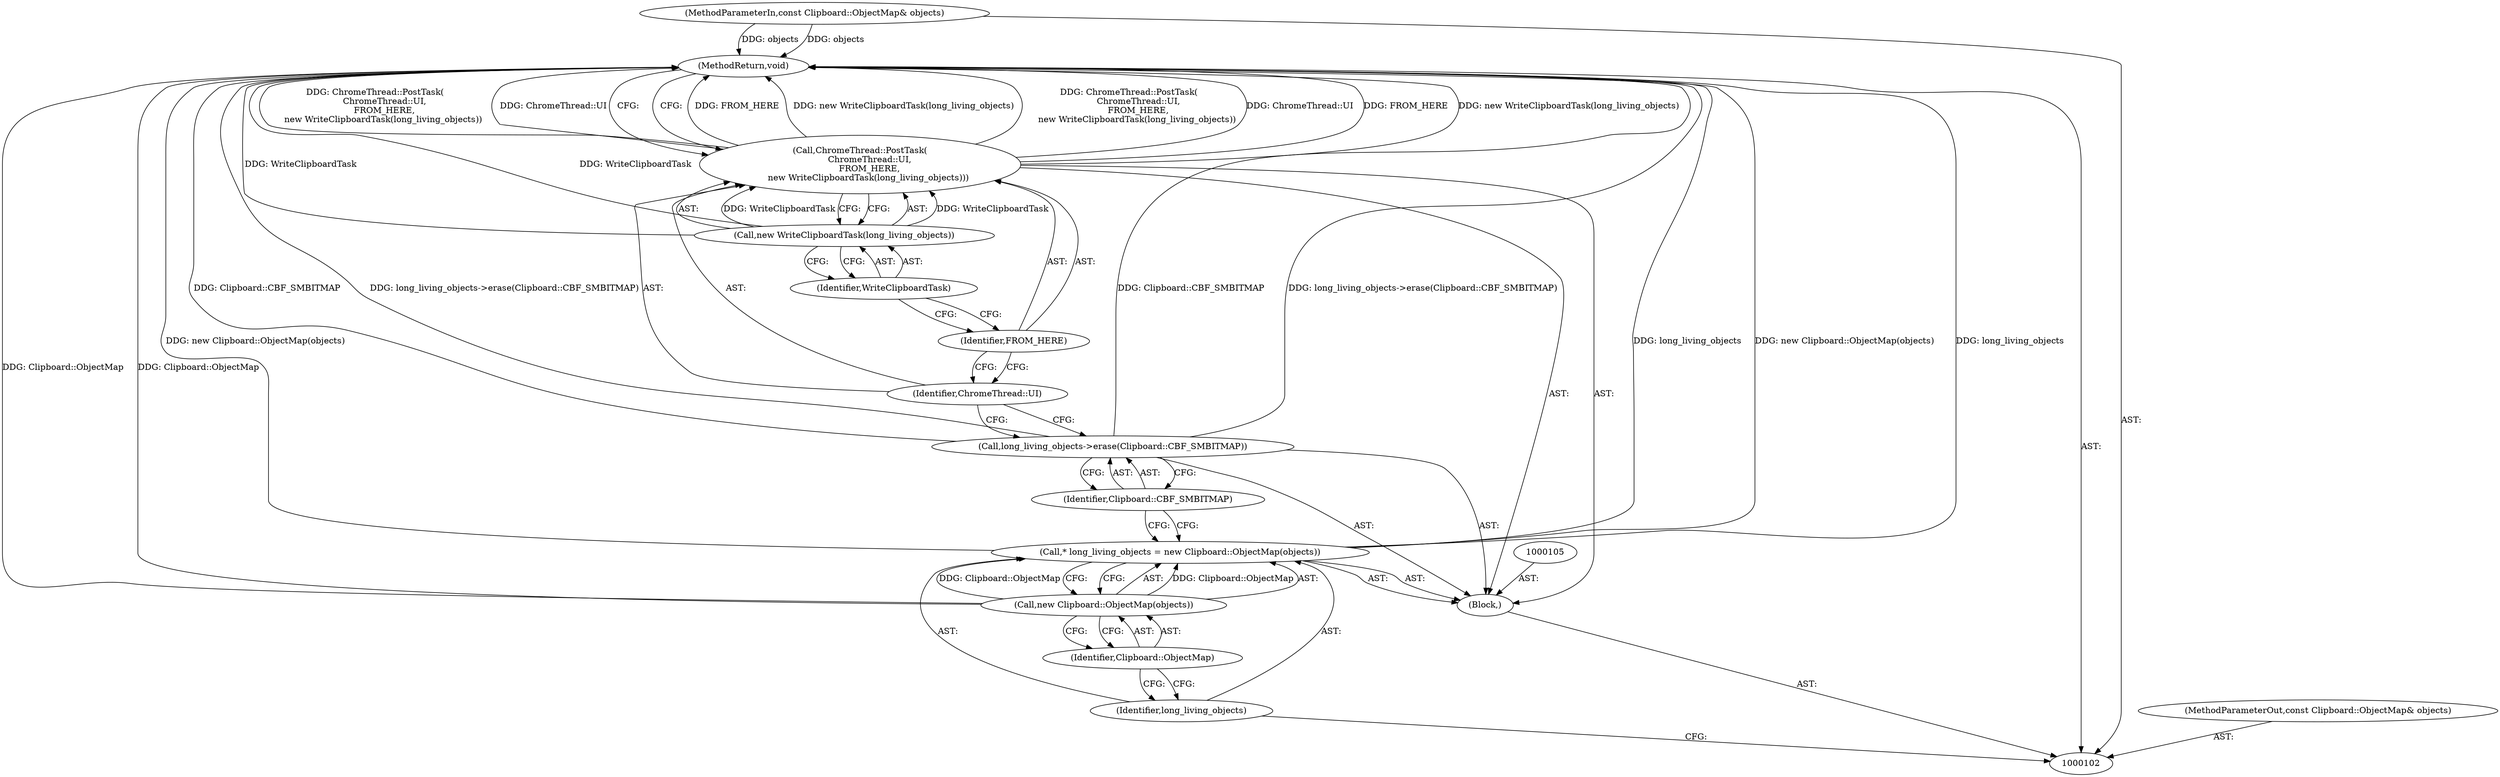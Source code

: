 digraph "0_Chrome_7473b624aff7e1db5b22d7a856d1f21509fa04bc" {
"1000117" [label="(MethodReturn,void)"];
"1000113" [label="(Identifier,ChromeThread::UI)"];
"1000114" [label="(Identifier,FROM_HERE)"];
"1000116" [label="(Identifier,WriteClipboardTask)"];
"1000115" [label="(Call,new WriteClipboardTask(long_living_objects))"];
"1000103" [label="(MethodParameterIn,const Clipboard::ObjectMap& objects)"];
"1000142" [label="(MethodParameterOut,const Clipboard::ObjectMap& objects)"];
"1000104" [label="(Block,)"];
"1000106" [label="(Call,* long_living_objects = new Clipboard::ObjectMap(objects))"];
"1000107" [label="(Identifier,long_living_objects)"];
"1000108" [label="(Call,new Clipboard::ObjectMap(objects))"];
"1000109" [label="(Identifier,Clipboard::ObjectMap)"];
"1000110" [label="(Call,long_living_objects->erase(Clipboard::CBF_SMBITMAP))"];
"1000111" [label="(Identifier,Clipboard::CBF_SMBITMAP)"];
"1000112" [label="(Call,ChromeThread::PostTask(\n       ChromeThread::UI,\n       FROM_HERE,\n      new WriteClipboardTask(long_living_objects)))"];
"1000117" -> "1000102"  [label="AST: "];
"1000117" -> "1000112"  [label="CFG: "];
"1000106" -> "1000117"  [label="DDG: new Clipboard::ObjectMap(objects)"];
"1000106" -> "1000117"  [label="DDG: long_living_objects"];
"1000112" -> "1000117"  [label="DDG: FROM_HERE"];
"1000112" -> "1000117"  [label="DDG: new WriteClipboardTask(long_living_objects)"];
"1000112" -> "1000117"  [label="DDG: ChromeThread::PostTask(\n       ChromeThread::UI,\n       FROM_HERE,\n      new WriteClipboardTask(long_living_objects))"];
"1000112" -> "1000117"  [label="DDG: ChromeThread::UI"];
"1000103" -> "1000117"  [label="DDG: objects"];
"1000110" -> "1000117"  [label="DDG: long_living_objects->erase(Clipboard::CBF_SMBITMAP)"];
"1000110" -> "1000117"  [label="DDG: Clipboard::CBF_SMBITMAP"];
"1000115" -> "1000117"  [label="DDG: WriteClipboardTask"];
"1000108" -> "1000117"  [label="DDG: Clipboard::ObjectMap"];
"1000113" -> "1000112"  [label="AST: "];
"1000113" -> "1000110"  [label="CFG: "];
"1000114" -> "1000113"  [label="CFG: "];
"1000114" -> "1000112"  [label="AST: "];
"1000114" -> "1000113"  [label="CFG: "];
"1000116" -> "1000114"  [label="CFG: "];
"1000116" -> "1000115"  [label="AST: "];
"1000116" -> "1000114"  [label="CFG: "];
"1000115" -> "1000116"  [label="CFG: "];
"1000115" -> "1000112"  [label="AST: "];
"1000115" -> "1000116"  [label="CFG: "];
"1000116" -> "1000115"  [label="AST: "];
"1000112" -> "1000115"  [label="CFG: "];
"1000115" -> "1000117"  [label="DDG: WriteClipboardTask"];
"1000115" -> "1000112"  [label="DDG: WriteClipboardTask"];
"1000103" -> "1000102"  [label="AST: "];
"1000103" -> "1000117"  [label="DDG: objects"];
"1000142" -> "1000102"  [label="AST: "];
"1000104" -> "1000102"  [label="AST: "];
"1000105" -> "1000104"  [label="AST: "];
"1000106" -> "1000104"  [label="AST: "];
"1000110" -> "1000104"  [label="AST: "];
"1000112" -> "1000104"  [label="AST: "];
"1000106" -> "1000104"  [label="AST: "];
"1000106" -> "1000108"  [label="CFG: "];
"1000107" -> "1000106"  [label="AST: "];
"1000108" -> "1000106"  [label="AST: "];
"1000111" -> "1000106"  [label="CFG: "];
"1000106" -> "1000117"  [label="DDG: new Clipboard::ObjectMap(objects)"];
"1000106" -> "1000117"  [label="DDG: long_living_objects"];
"1000108" -> "1000106"  [label="DDG: Clipboard::ObjectMap"];
"1000107" -> "1000106"  [label="AST: "];
"1000107" -> "1000102"  [label="CFG: "];
"1000109" -> "1000107"  [label="CFG: "];
"1000108" -> "1000106"  [label="AST: "];
"1000108" -> "1000109"  [label="CFG: "];
"1000109" -> "1000108"  [label="AST: "];
"1000106" -> "1000108"  [label="CFG: "];
"1000108" -> "1000117"  [label="DDG: Clipboard::ObjectMap"];
"1000108" -> "1000106"  [label="DDG: Clipboard::ObjectMap"];
"1000109" -> "1000108"  [label="AST: "];
"1000109" -> "1000107"  [label="CFG: "];
"1000108" -> "1000109"  [label="CFG: "];
"1000110" -> "1000104"  [label="AST: "];
"1000110" -> "1000111"  [label="CFG: "];
"1000111" -> "1000110"  [label="AST: "];
"1000113" -> "1000110"  [label="CFG: "];
"1000110" -> "1000117"  [label="DDG: long_living_objects->erase(Clipboard::CBF_SMBITMAP)"];
"1000110" -> "1000117"  [label="DDG: Clipboard::CBF_SMBITMAP"];
"1000111" -> "1000110"  [label="AST: "];
"1000111" -> "1000106"  [label="CFG: "];
"1000110" -> "1000111"  [label="CFG: "];
"1000112" -> "1000104"  [label="AST: "];
"1000112" -> "1000115"  [label="CFG: "];
"1000113" -> "1000112"  [label="AST: "];
"1000114" -> "1000112"  [label="AST: "];
"1000115" -> "1000112"  [label="AST: "];
"1000117" -> "1000112"  [label="CFG: "];
"1000112" -> "1000117"  [label="DDG: FROM_HERE"];
"1000112" -> "1000117"  [label="DDG: new WriteClipboardTask(long_living_objects)"];
"1000112" -> "1000117"  [label="DDG: ChromeThread::PostTask(\n       ChromeThread::UI,\n       FROM_HERE,\n      new WriteClipboardTask(long_living_objects))"];
"1000112" -> "1000117"  [label="DDG: ChromeThread::UI"];
"1000115" -> "1000112"  [label="DDG: WriteClipboardTask"];
}
